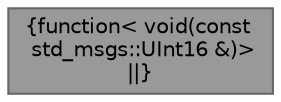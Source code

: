 digraph "function&lt; void(const std_msgs::UInt16 &amp;)&gt;"
{
 // LATEX_PDF_SIZE
  bgcolor="transparent";
  edge [fontname=Helvetica,fontsize=10,labelfontname=Helvetica,labelfontsize=10];
  node [fontname=Helvetica,fontsize=10,shape=box,height=0.2,width=0.4];
  Node1 [label="{function\< void(const\l std_msgs::UInt16 &)\>\n||}",height=0.2,width=0.4,color="gray40", fillcolor="grey60", style="filled", fontcolor="black",tooltip=" "];
}

